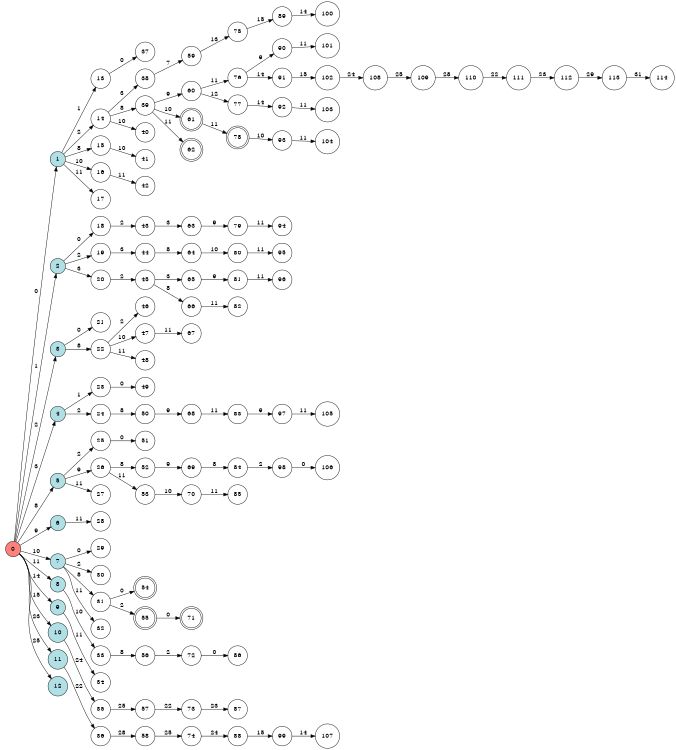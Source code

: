 digraph APTA {
__start0 [label="" shape="none"];

rankdir=LR;
size="8,5";

s0 [style="filled", color="black", fillcolor="#ff817b" shape="circle", label="0"];
s1 [style="filled", color="black", fillcolor="powderblue" shape="circle", label="1"];
s2 [style="filled", color="black", fillcolor="powderblue" shape="circle", label="2"];
s3 [style="filled", color="black", fillcolor="powderblue" shape="circle", label="3"];
s4 [style="filled", color="black", fillcolor="powderblue" shape="circle", label="4"];
s5 [style="filled", color="black", fillcolor="powderblue" shape="circle", label="5"];
s6 [style="filled", color="black", fillcolor="powderblue" shape="circle", label="6"];
s7 [style="filled", color="black", fillcolor="powderblue" shape="circle", label="7"];
s8 [style="filled", color="black", fillcolor="powderblue" shape="circle", label="8"];
s9 [style="filled", color="black", fillcolor="powderblue" shape="circle", label="9"];
s10 [style="filled", color="black", fillcolor="powderblue" shape="circle", label="10"];
s11 [style="filled", color="black", fillcolor="powderblue" shape="circle", label="11"];
s12 [style="filled", color="black", fillcolor="powderblue" shape="circle", label="12"];
s13 [style="filled", color="black", fillcolor="white" shape="circle", label="13"];
s14 [style="filled", color="black", fillcolor="white" shape="circle", label="14"];
s15 [style="filled", color="black", fillcolor="white" shape="circle", label="15"];
s16 [style="filled", color="black", fillcolor="white" shape="circle", label="16"];
s17 [style="filled", color="black", fillcolor="white" shape="circle", label="17"];
s18 [style="filled", color="black", fillcolor="white" shape="circle", label="18"];
s19 [style="filled", color="black", fillcolor="white" shape="circle", label="19"];
s20 [style="filled", color="black", fillcolor="white" shape="circle", label="20"];
s21 [style="filled", color="black", fillcolor="white" shape="circle", label="21"];
s22 [style="filled", color="black", fillcolor="white" shape="circle", label="22"];
s23 [style="filled", color="black", fillcolor="white" shape="circle", label="23"];
s24 [style="filled", color="black", fillcolor="white" shape="circle", label="24"];
s25 [style="filled", color="black", fillcolor="white" shape="circle", label="25"];
s26 [style="filled", color="black", fillcolor="white" shape="circle", label="26"];
s27 [style="filled", color="black", fillcolor="white" shape="circle", label="27"];
s28 [style="filled", color="black", fillcolor="white" shape="circle", label="28"];
s29 [style="filled", color="black", fillcolor="white" shape="circle", label="29"];
s30 [style="filled", color="black", fillcolor="white" shape="circle", label="30"];
s31 [style="filled", color="black", fillcolor="white" shape="circle", label="31"];
s32 [style="filled", color="black", fillcolor="white" shape="circle", label="32"];
s33 [style="filled", color="black", fillcolor="white" shape="circle", label="33"];
s34 [style="filled", color="black", fillcolor="white" shape="circle", label="34"];
s35 [style="filled", color="black", fillcolor="white" shape="circle", label="35"];
s36 [style="filled", color="black", fillcolor="white" shape="circle", label="36"];
s37 [style="filled", color="black", fillcolor="white" shape="circle", label="37"];
s38 [style="filled", color="black", fillcolor="white" shape="circle", label="38"];
s39 [style="filled", color="black", fillcolor="white" shape="circle", label="39"];
s40 [style="filled", color="black", fillcolor="white" shape="circle", label="40"];
s41 [style="filled", color="black", fillcolor="white" shape="circle", label="41"];
s42 [style="filled", color="black", fillcolor="white" shape="circle", label="42"];
s43 [style="filled", color="black", fillcolor="white" shape="circle", label="43"];
s44 [style="filled", color="black", fillcolor="white" shape="circle", label="44"];
s45 [style="filled", color="black", fillcolor="white" shape="circle", label="45"];
s46 [style="filled", color="black", fillcolor="white" shape="circle", label="46"];
s47 [style="filled", color="black", fillcolor="white" shape="circle", label="47"];
s48 [style="filled", color="black", fillcolor="white" shape="circle", label="48"];
s49 [style="filled", color="black", fillcolor="white" shape="circle", label="49"];
s50 [style="filled", color="black", fillcolor="white" shape="circle", label="50"];
s51 [style="filled", color="black", fillcolor="white" shape="circle", label="51"];
s52 [style="filled", color="black", fillcolor="white" shape="circle", label="52"];
s53 [style="filled", color="black", fillcolor="white" shape="circle", label="53"];
s54 [style="rounded,filled", color="black", fillcolor="white" shape="doublecircle", label="54"];
s55 [style="rounded,filled", color="black", fillcolor="white" shape="doublecircle", label="55"];
s56 [style="filled", color="black", fillcolor="white" shape="circle", label="56"];
s57 [style="filled", color="black", fillcolor="white" shape="circle", label="57"];
s58 [style="filled", color="black", fillcolor="white" shape="circle", label="58"];
s59 [style="filled", color="black", fillcolor="white" shape="circle", label="59"];
s60 [style="filled", color="black", fillcolor="white" shape="circle", label="60"];
s61 [style="rounded,filled", color="black", fillcolor="white" shape="doublecircle", label="61"];
s62 [style="rounded,filled", color="black", fillcolor="white" shape="doublecircle", label="62"];
s63 [style="filled", color="black", fillcolor="white" shape="circle", label="63"];
s64 [style="filled", color="black", fillcolor="white" shape="circle", label="64"];
s65 [style="filled", color="black", fillcolor="white" shape="circle", label="65"];
s66 [style="filled", color="black", fillcolor="white" shape="circle", label="66"];
s67 [style="filled", color="black", fillcolor="white" shape="circle", label="67"];
s68 [style="filled", color="black", fillcolor="white" shape="circle", label="68"];
s69 [style="filled", color="black", fillcolor="white" shape="circle", label="69"];
s70 [style="filled", color="black", fillcolor="white" shape="circle", label="70"];
s71 [style="rounded,filled", color="black", fillcolor="white" shape="doublecircle", label="71"];
s72 [style="filled", color="black", fillcolor="white" shape="circle", label="72"];
s73 [style="filled", color="black", fillcolor="white" shape="circle", label="73"];
s74 [style="filled", color="black", fillcolor="white" shape="circle", label="74"];
s75 [style="filled", color="black", fillcolor="white" shape="circle", label="75"];
s76 [style="filled", color="black", fillcolor="white" shape="circle", label="76"];
s77 [style="filled", color="black", fillcolor="white" shape="circle", label="77"];
s78 [style="rounded,filled", color="black", fillcolor="white" shape="doublecircle", label="78"];
s79 [style="filled", color="black", fillcolor="white" shape="circle", label="79"];
s80 [style="filled", color="black", fillcolor="white" shape="circle", label="80"];
s81 [style="filled", color="black", fillcolor="white" shape="circle", label="81"];
s82 [style="filled", color="black", fillcolor="white" shape="circle", label="82"];
s83 [style="filled", color="black", fillcolor="white" shape="circle", label="83"];
s84 [style="filled", color="black", fillcolor="white" shape="circle", label="84"];
s85 [style="filled", color="black", fillcolor="white" shape="circle", label="85"];
s86 [style="filled", color="black", fillcolor="white" shape="circle", label="86"];
s87 [style="filled", color="black", fillcolor="white" shape="circle", label="87"];
s88 [style="filled", color="black", fillcolor="white" shape="circle", label="88"];
s89 [style="filled", color="black", fillcolor="white" shape="circle", label="89"];
s90 [style="filled", color="black", fillcolor="white" shape="circle", label="90"];
s91 [style="filled", color="black", fillcolor="white" shape="circle", label="91"];
s92 [style="filled", color="black", fillcolor="white" shape="circle", label="92"];
s93 [style="filled", color="black", fillcolor="white" shape="circle", label="93"];
s94 [style="filled", color="black", fillcolor="white" shape="circle", label="94"];
s95 [style="filled", color="black", fillcolor="white" shape="circle", label="95"];
s96 [style="filled", color="black", fillcolor="white" shape="circle", label="96"];
s97 [style="filled", color="black", fillcolor="white" shape="circle", label="97"];
s98 [style="filled", color="black", fillcolor="white" shape="circle", label="98"];
s99 [style="filled", color="black", fillcolor="white" shape="circle", label="99"];
s100 [style="filled", color="black", fillcolor="white" shape="circle", label="100"];
s101 [style="filled", color="black", fillcolor="white" shape="circle", label="101"];
s102 [style="filled", color="black", fillcolor="white" shape="circle", label="102"];
s103 [style="filled", color="black", fillcolor="white" shape="circle", label="103"];
s104 [style="filled", color="black", fillcolor="white" shape="circle", label="104"];
s105 [style="filled", color="black", fillcolor="white" shape="circle", label="105"];
s106 [style="filled", color="black", fillcolor="white" shape="circle", label="106"];
s107 [style="filled", color="black", fillcolor="white" shape="circle", label="107"];
s108 [style="filled", color="black", fillcolor="white" shape="circle", label="108"];
s109 [style="filled", color="black", fillcolor="white" shape="circle", label="109"];
s110 [style="filled", color="black", fillcolor="white" shape="circle", label="110"];
s111 [style="filled", color="black", fillcolor="white" shape="circle", label="111"];
s112 [style="filled", color="black", fillcolor="white" shape="circle", label="112"];
s113 [style="filled", color="black", fillcolor="white" shape="circle", label="113"];
s114 [style="filled", color="black", fillcolor="white" shape="circle", label="114"];
s0 -> s1 [label="0"];
s0 -> s2 [label="1"];
s0 -> s3 [label="2"];
s0 -> s4 [label="3"];
s0 -> s5 [label="8"];
s0 -> s6 [label="9"];
s0 -> s7 [label="10"];
s0 -> s8 [label="11"];
s0 -> s9 [label="14"];
s0 -> s10 [label="15"];
s0 -> s11 [label="23"];
s0 -> s12 [label="25"];
s1 -> s13 [label="1"];
s1 -> s14 [label="2"];
s1 -> s15 [label="8"];
s1 -> s16 [label="10"];
s1 -> s17 [label="11"];
s2 -> s18 [label="0"];
s2 -> s19 [label="2"];
s2 -> s20 [label="3"];
s3 -> s21 [label="0"];
s3 -> s22 [label="8"];
s4 -> s23 [label="1"];
s4 -> s24 [label="2"];
s5 -> s25 [label="2"];
s5 -> s26 [label="9"];
s5 -> s27 [label="11"];
s6 -> s28 [label="11"];
s7 -> s29 [label="0"];
s7 -> s30 [label="2"];
s7 -> s31 [label="8"];
s7 -> s32 [label="11"];
s8 -> s33 [label="10"];
s9 -> s34 [label="11"];
s10 -> s35 [label="24"];
s11 -> s36 [label="22"];
s13 -> s37 [label="0"];
s14 -> s38 [label="3"];
s14 -> s39 [label="8"];
s14 -> s40 [label="10"];
s15 -> s41 [label="10"];
s16 -> s42 [label="11"];
s18 -> s43 [label="2"];
s19 -> s44 [label="3"];
s20 -> s45 [label="2"];
s22 -> s46 [label="2"];
s22 -> s47 [label="10"];
s22 -> s48 [label="11"];
s23 -> s49 [label="0"];
s24 -> s50 [label="8"];
s25 -> s51 [label="0"];
s26 -> s52 [label="8"];
s26 -> s53 [label="11"];
s31 -> s54 [label="0"];
s31 -> s55 [label="2"];
s33 -> s56 [label="8"];
s35 -> s57 [label="25"];
s36 -> s58 [label="28"];
s38 -> s59 [label="7"];
s39 -> s60 [label="9"];
s39 -> s61 [label="10"];
s39 -> s62 [label="11"];
s43 -> s63 [label="3"];
s44 -> s64 [label="8"];
s45 -> s65 [label="3"];
s45 -> s66 [label="8"];
s47 -> s67 [label="11"];
s50 -> s68 [label="9"];
s52 -> s69 [label="9"];
s53 -> s70 [label="10"];
s55 -> s71 [label="0"];
s56 -> s72 [label="2"];
s57 -> s73 [label="22"];
s58 -> s74 [label="25"];
s59 -> s75 [label="13"];
s60 -> s76 [label="11"];
s60 -> s77 [label="12"];
s61 -> s78 [label="11"];
s63 -> s79 [label="9"];
s64 -> s80 [label="10"];
s65 -> s81 [label="9"];
s66 -> s82 [label="11"];
s68 -> s83 [label="11"];
s69 -> s84 [label="8"];
s70 -> s85 [label="11"];
s72 -> s86 [label="0"];
s73 -> s87 [label="23"];
s74 -> s88 [label="24"];
s75 -> s89 [label="15"];
s76 -> s90 [label="9"];
s76 -> s91 [label="14"];
s77 -> s92 [label="14"];
s78 -> s93 [label="10"];
s79 -> s94 [label="11"];
s80 -> s95 [label="11"];
s81 -> s96 [label="11"];
s83 -> s97 [label="9"];
s84 -> s98 [label="2"];
s88 -> s99 [label="15"];
s89 -> s100 [label="14"];
s90 -> s101 [label="11"];
s91 -> s102 [label="15"];
s92 -> s103 [label="11"];
s93 -> s104 [label="11"];
s97 -> s105 [label="11"];
s98 -> s106 [label="0"];
s99 -> s107 [label="14"];
s102 -> s108 [label="24"];
s108 -> s109 [label="25"];
s109 -> s110 [label="28"];
s110 -> s111 [label="22"];
s111 -> s112 [label="23"];
s112 -> s113 [label="29"];
s113 -> s114 [label="31"];

}